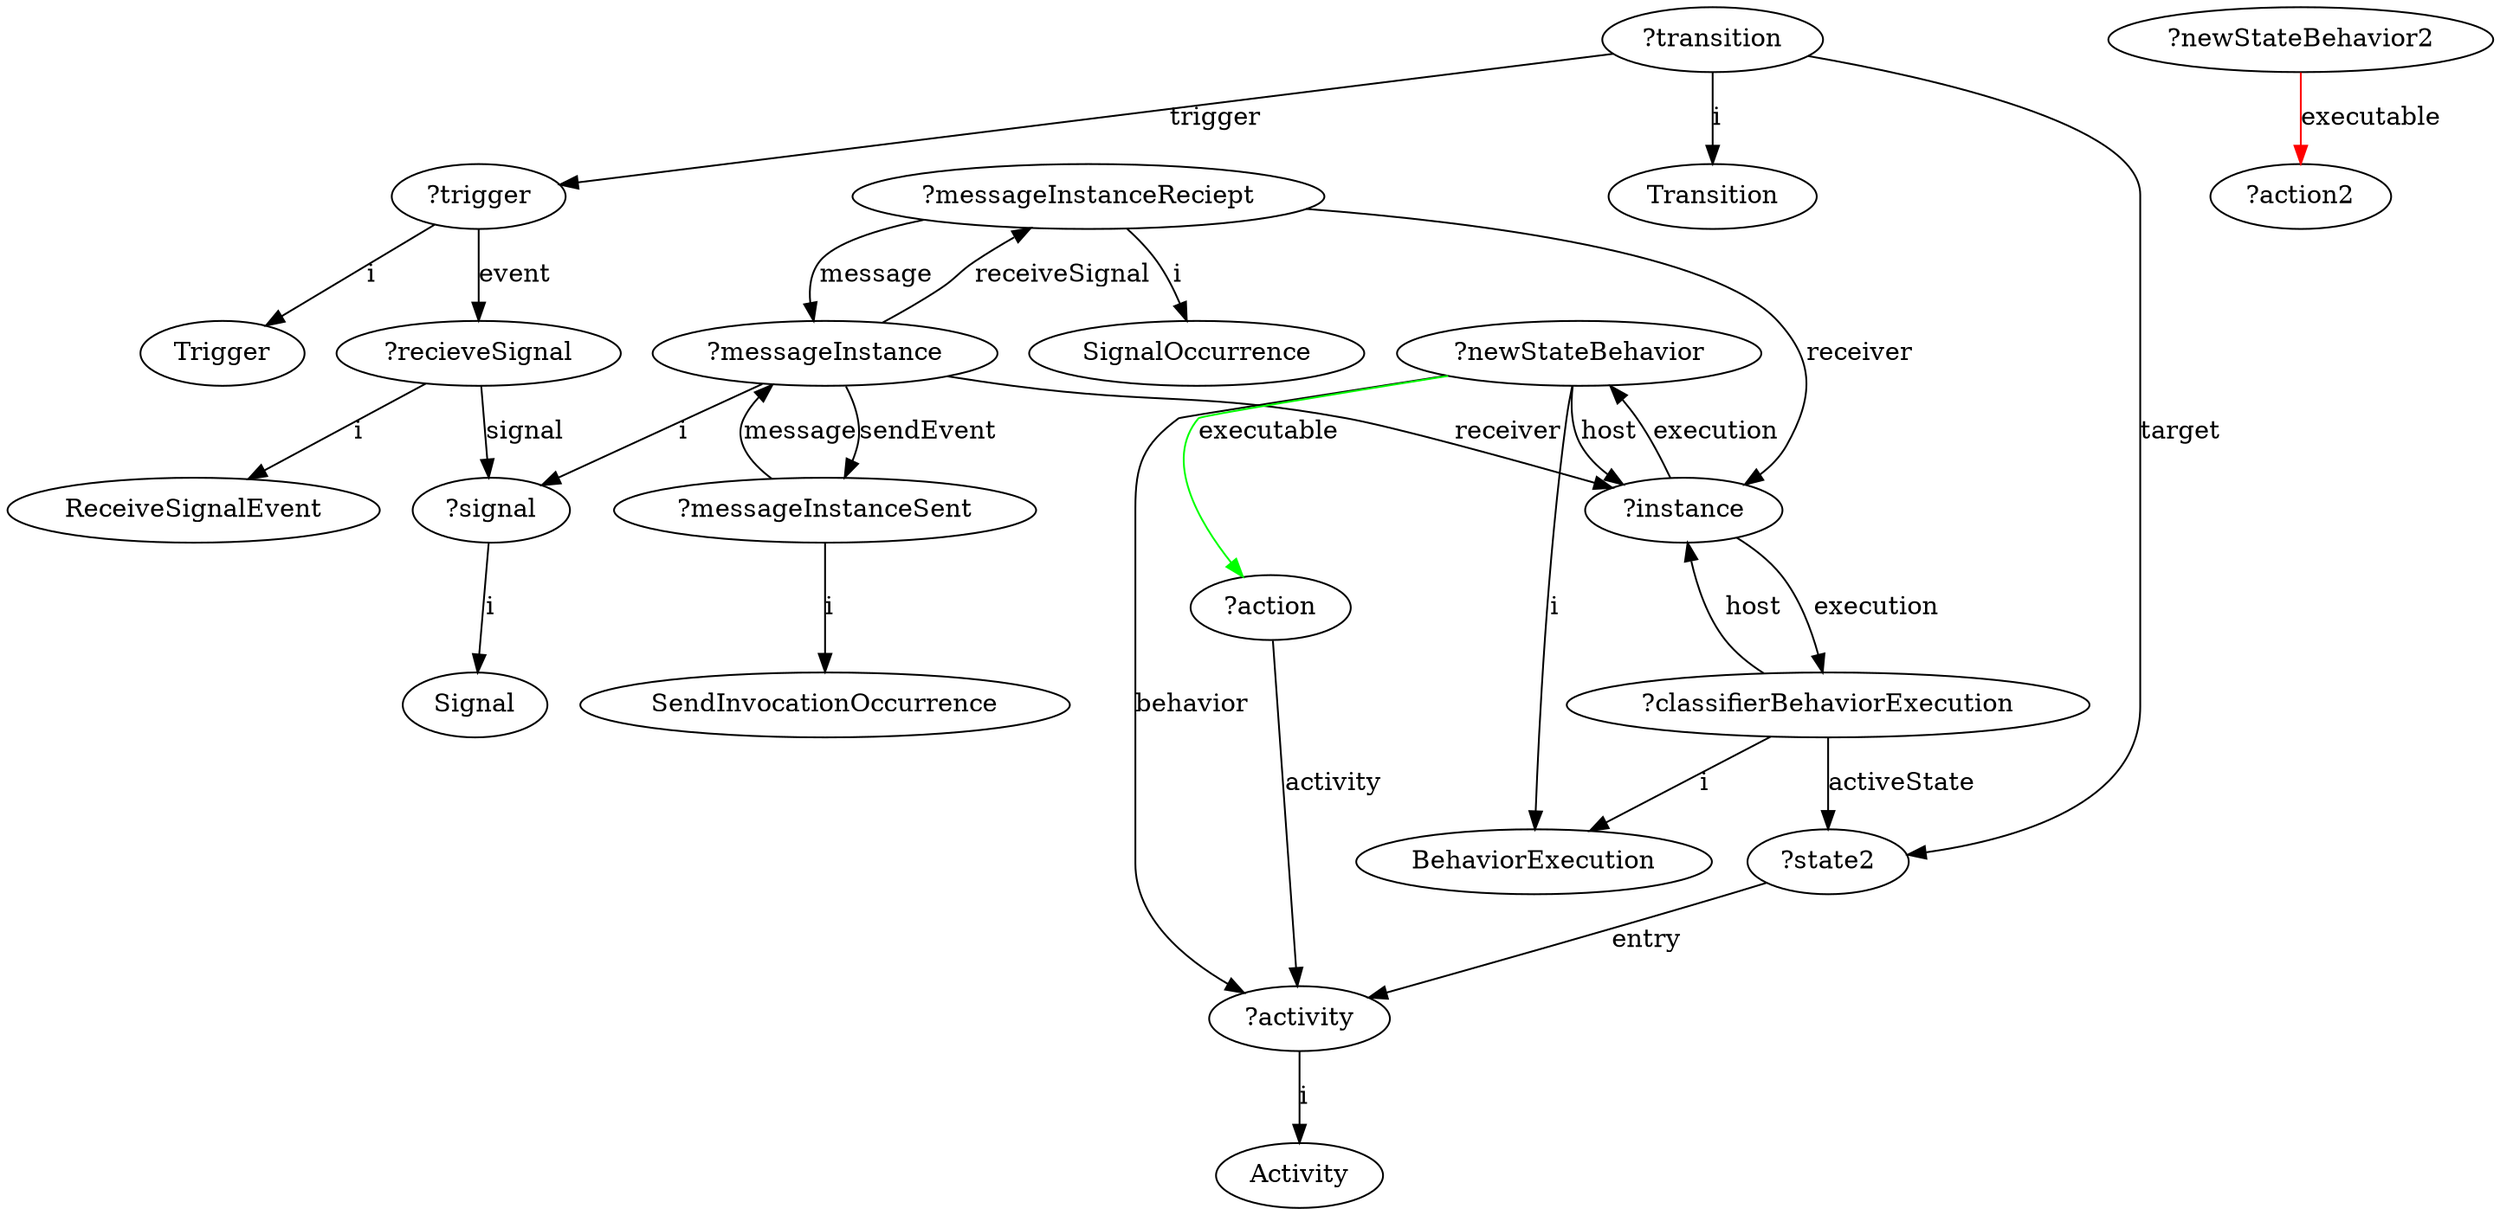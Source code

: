 digraph acceptEventAction_WithActivity_ExecutableEdges {
	"?signal" -> "Signal" [label="i"]
	"?recieveSignal" -> "?signal" [label="signal"]
	"?trigger" -> "?recieveSignal" [label="event"]
	"?recieveSignal" -> "ReceiveSignalEvent" [label="i"]
	"?trigger" -> "Trigger" [label="i"]
	"?transition" -> "Transition" [label="i"]
	"?transition" -> "?trigger" [label="trigger"]
	"?transition" -> "?state2" [label="target"]
	"?classifierBehaviorExecution" -> "BehaviorExecution" [label="i"]
	"?classifierBehaviorExecution" -> "?instance" [label="host"]
	"?instance" -> "?classifierBehaviorExecution" [label="execution"]
	"?messageInstanceReciept" -> "?instance" [label="receiver"]
	"?messageInstanceReciept" -> "SignalOccurrence" [label="i"]
	"?messageInstance" -> "?instance" [label="receiver"]
	"?messageInstanceSent" -> "?messageInstance" [label="message"]
	"?messageInstance" -> "?messageInstanceSent" [label="sendEvent"]
	"?messageInstanceSent" -> "SendInvocationOccurrence" [label="i"]
	"?messageInstance" -> "?messageInstanceReciept" [label="receiveSignal"]
	"?messageInstance" -> "?signal" [label="i"]
	"?classifierBehaviorExecution" -> "?state2" [label="activeState"]
	"?messageInstanceReciept" -> "?messageInstance" [label="message"]
	"?activity" -> "Activity" [label="i"]
	"?state2" -> "?activity" [label="entry"]
	"?newStateBehavior" -> "?activity" [label="behavior"]
	"?newStateBehavior" -> "BehaviorExecution" [label="i"]
	"?newStateBehavior" -> "?instance" [label="host"]
	"?instance" -> "?newStateBehavior" [label="execution"]
	"?action" -> "?activity" [label="activity"]
	"?newStateBehavior" -> "?action" [label="executable", color="green"]
	"?newStateBehavior2" -> "?action2" [label="executable", color="red"]
}

